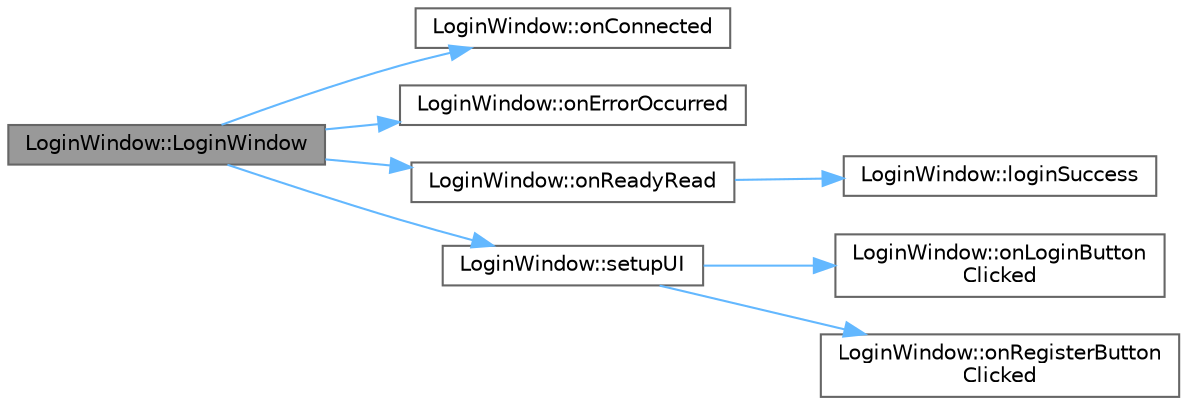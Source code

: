 digraph "LoginWindow::LoginWindow"
{
 // LATEX_PDF_SIZE
  bgcolor="transparent";
  edge [fontname=Helvetica,fontsize=10,labelfontname=Helvetica,labelfontsize=10];
  node [fontname=Helvetica,fontsize=10,shape=box,height=0.2,width=0.4];
  rankdir="LR";
  Node1 [id="Node000001",label="LoginWindow::LoginWindow",height=0.2,width=0.4,color="gray40", fillcolor="grey60", style="filled", fontcolor="black",tooltip="Конструктор класса LoginWindow."];
  Node1 -> Node2 [id="edge1_Node000001_Node000002",color="steelblue1",style="solid",tooltip=" "];
  Node2 [id="Node000002",label="LoginWindow::onConnected",height=0.2,width=0.4,color="grey40", fillcolor="white", style="filled",URL="$class_login_window.html#a52e45d58fcd1f162046efa25b4ed4fba",tooltip="Слот, вызываемый при установлении соединения с сервером"];
  Node1 -> Node3 [id="edge2_Node000001_Node000003",color="steelblue1",style="solid",tooltip=" "];
  Node3 [id="Node000003",label="LoginWindow::onErrorOccurred",height=0.2,width=0.4,color="grey40", fillcolor="white", style="filled",URL="$class_login_window.html#aaf82e43528dd52e96acc6598de7dd8e8",tooltip="Слот для обработки ошибок соединения"];
  Node1 -> Node4 [id="edge3_Node000001_Node000004",color="steelblue1",style="solid",tooltip=" "];
  Node4 [id="Node000004",label="LoginWindow::onReadyRead",height=0.2,width=0.4,color="grey40", fillcolor="white", style="filled",URL="$class_login_window.html#a02f6eaba686aa435d88901f2cdc712e7",tooltip="Слот для обработки данных, поступающих от сервера"];
  Node4 -> Node5 [id="edge4_Node000004_Node000005",color="steelblue1",style="solid",tooltip=" "];
  Node5 [id="Node000005",label="LoginWindow::loginSuccess",height=0.2,width=0.4,color="grey40", fillcolor="white", style="filled",URL="$class_login_window.html#aeb21e083fba451ba409785cb8c0889bd",tooltip="Сигнал, отправляемый при успешной авторизации"];
  Node1 -> Node6 [id="edge5_Node000001_Node000006",color="steelblue1",style="solid",tooltip=" "];
  Node6 [id="Node000006",label="LoginWindow::setupUI",height=0.2,width=0.4,color="grey40", fillcolor="white", style="filled",URL="$class_login_window.html#a9aeebfd5025fe47ff41619e12342d80c",tooltip="Настраивает пользовательский интерфейс окна авторизации"];
  Node6 -> Node7 [id="edge6_Node000006_Node000007",color="steelblue1",style="solid",tooltip=" "];
  Node7 [id="Node000007",label="LoginWindow::onLoginButton\lClicked",height=0.2,width=0.4,color="grey40", fillcolor="white", style="filled",URL="$class_login_window.html#ac0936177b2035e7de1a7dace2de33fb6",tooltip="Слот, вызываемый при нажатии кнопки входа"];
  Node6 -> Node8 [id="edge7_Node000006_Node000008",color="steelblue1",style="solid",tooltip=" "];
  Node8 [id="Node000008",label="LoginWindow::onRegisterButton\lClicked",height=0.2,width=0.4,color="grey40", fillcolor="white", style="filled",URL="$class_login_window.html#aee09328b98a4de96bb0b39641db65a8a",tooltip="Слот, вызываемый при нажатии кнопки регистрации"];
}
